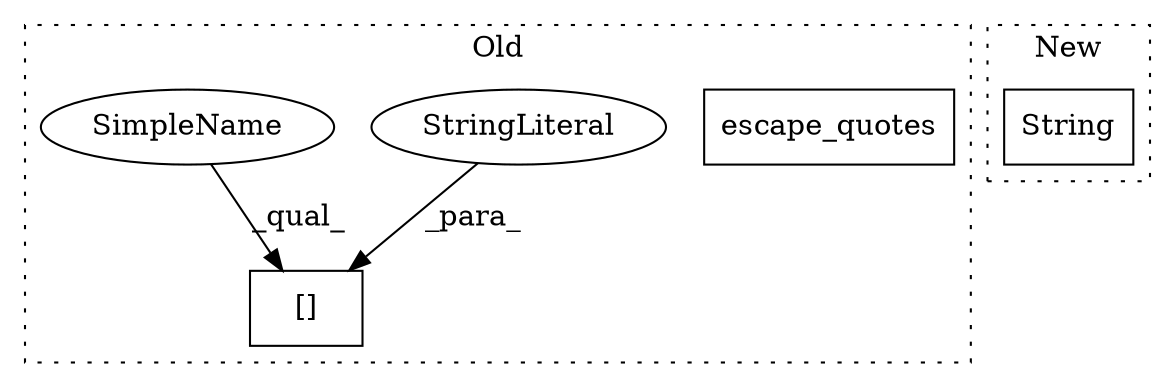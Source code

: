 digraph G {
subgraph cluster0 {
1 [label="escape_quotes" a="32" s="5557,5592" l="14,1" shape="box"];
3 [label="[]" a="2" s="5578,5590" l="5,1" shape="box"];
4 [label="StringLiteral" a="45" s="5583" l="7" shape="ellipse"];
5 [label="SimpleName" a="42" s="5578" l="4" shape="ellipse"];
label = "Old";
style="dotted";
}
subgraph cluster1 {
2 [label="String" a="32" s="5664,5674" l="7,1" shape="box"];
label = "New";
style="dotted";
}
4 -> 3 [label="_para_"];
5 -> 3 [label="_qual_"];
}